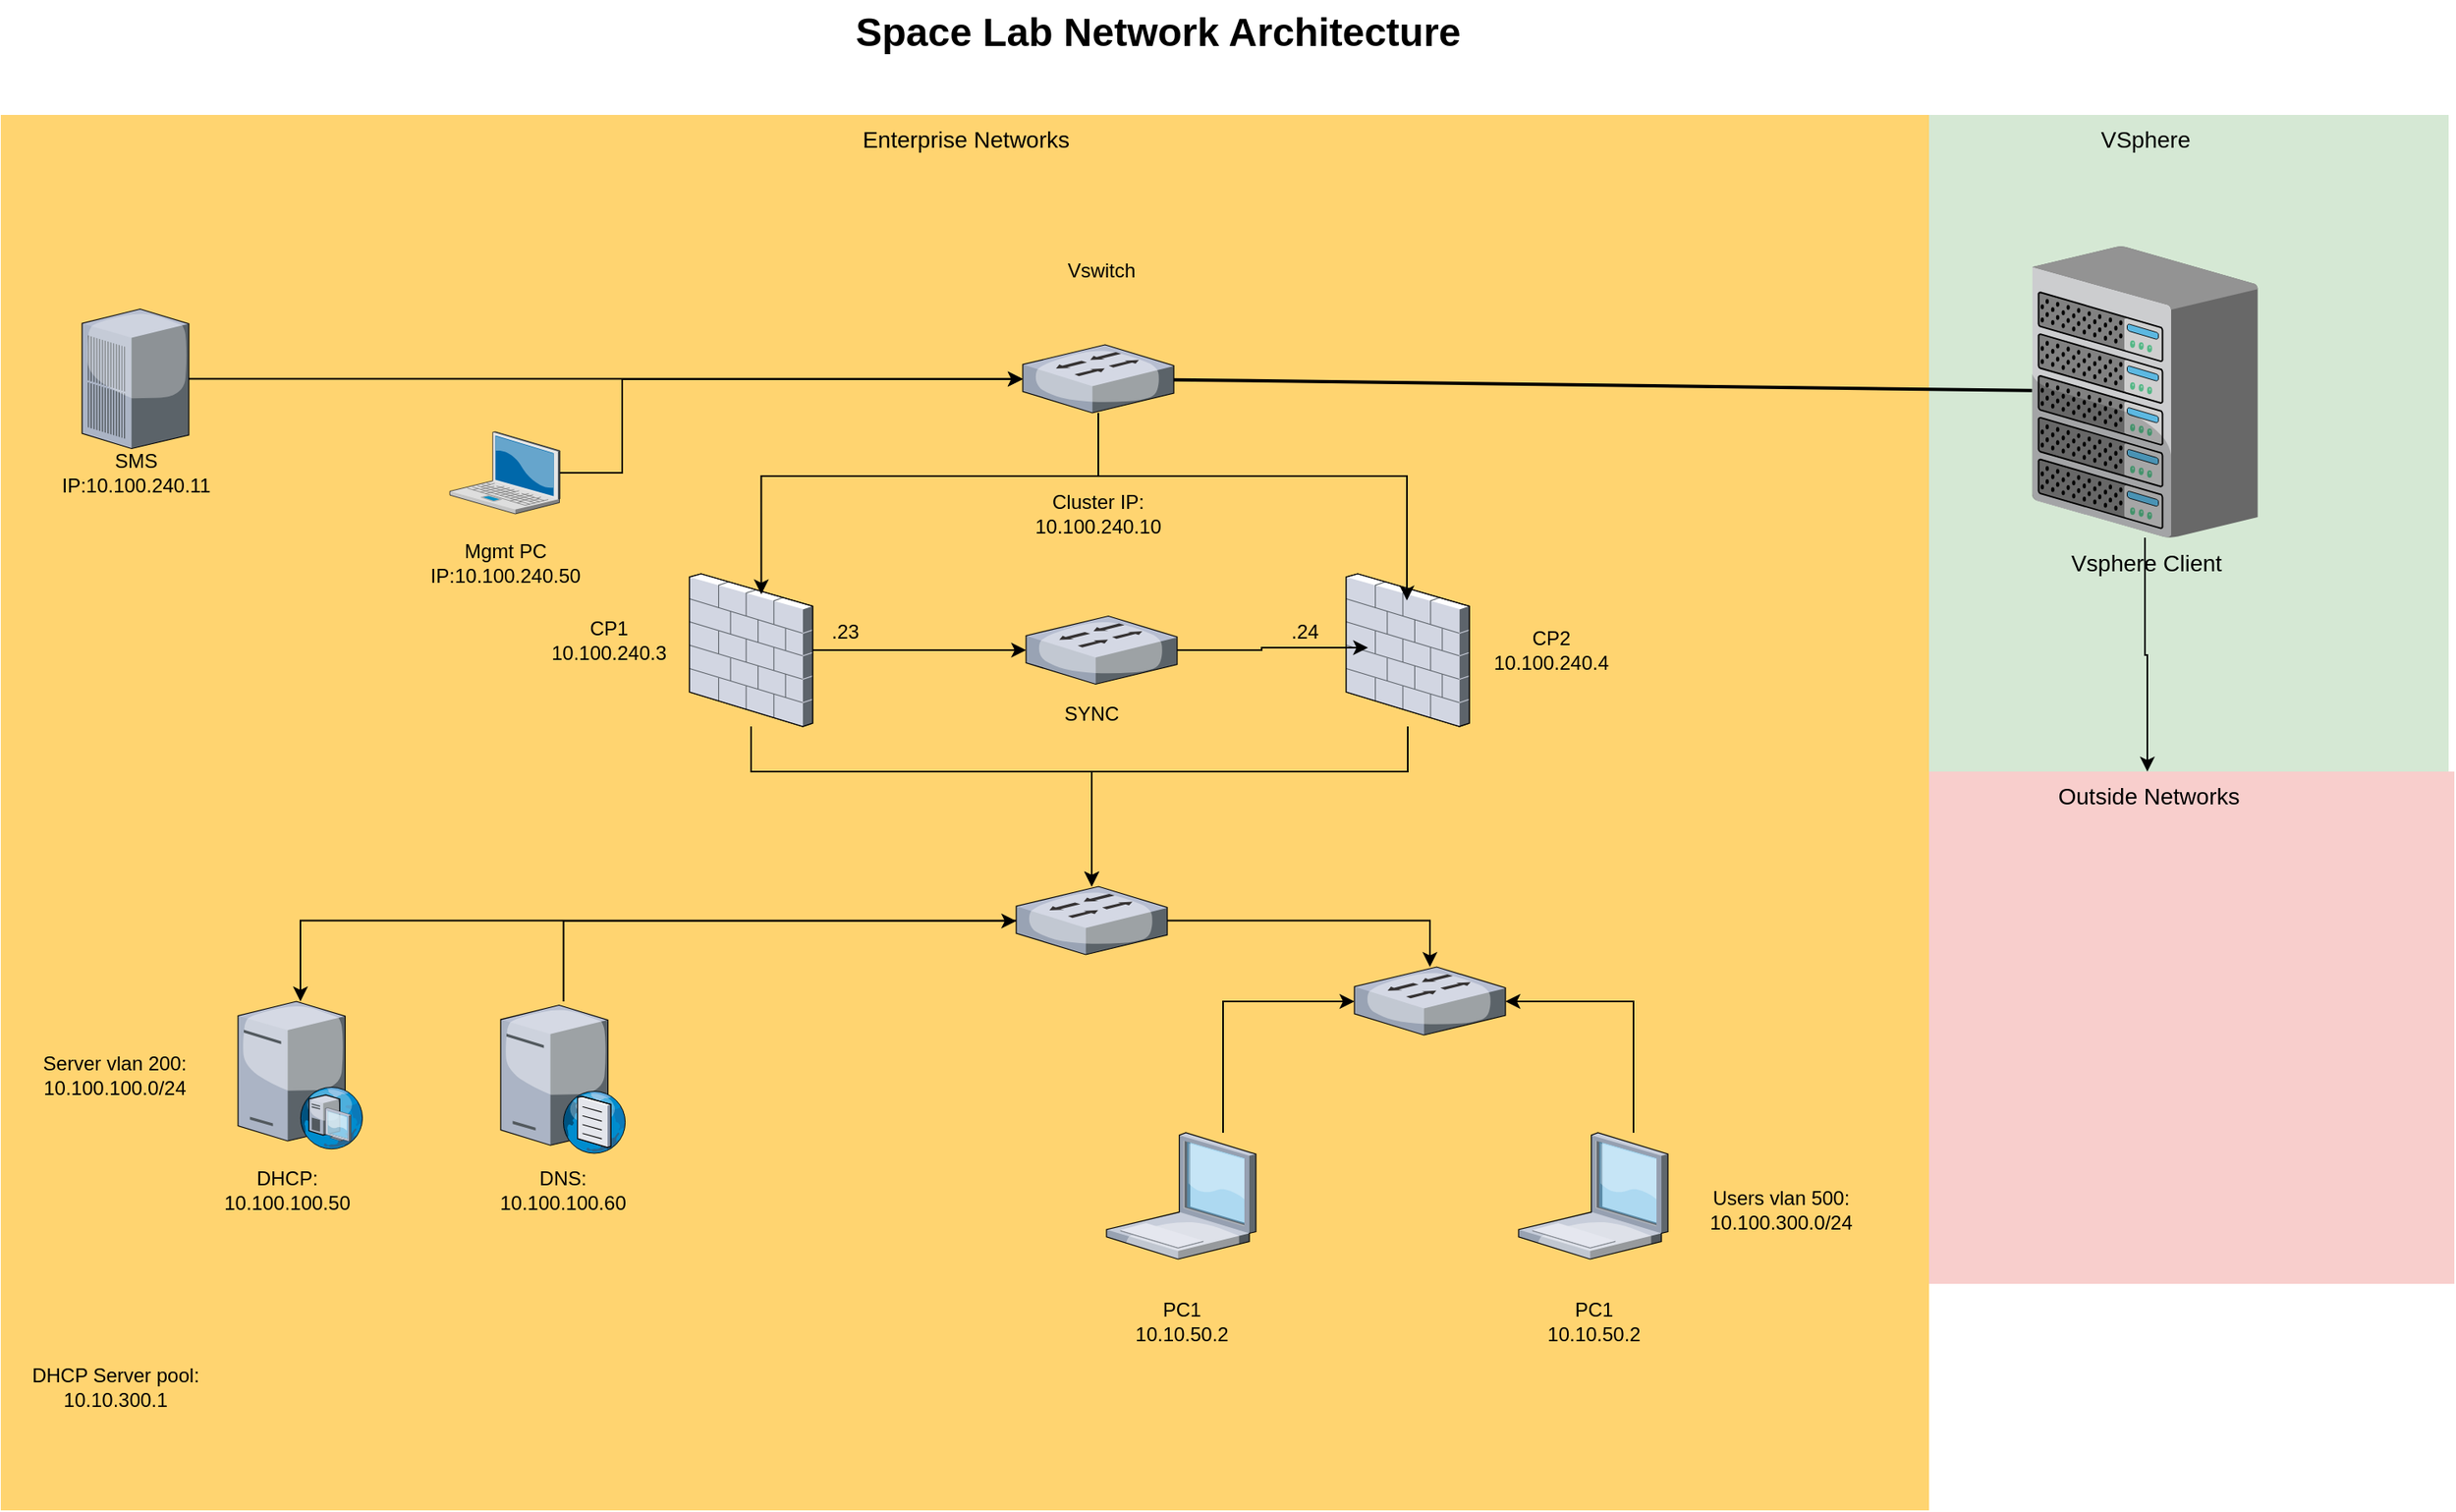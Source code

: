 <mxfile version="27.2.0">
  <diagram name="Page-1" id="e3a06f82-3646-2815-327d-82caf3d4e204">
    <mxGraphModel dx="2264" dy="813" grid="1" gridSize="10" guides="1" tooltips="1" connect="1" arrows="1" fold="1" page="1" pageScale="1.5" pageWidth="1169" pageHeight="826" background="none" math="0" shadow="0">
      <root>
        <mxCell id="0" style=";html=1;" />
        <mxCell id="1" style=";html=1;" parent="0" />
        <mxCell id="6a7d8f32e03d9370-61" value="Outside Networks" style="whiteSpace=wrap;html=1;fillColor=#f8cecc;fontSize=14;strokeColor=none;verticalAlign=top;" parent="1" vertex="1">
          <mxGeometry x="1346.5" y="500" width="373.5" height="312" as="geometry" />
        </mxCell>
        <mxCell id="6a7d8f32e03d9370-60" value="VSphere" style="whiteSpace=wrap;html=1;fillColor=#d5e8d4;fontSize=14;strokeColor=none;verticalAlign=top;" parent="1" vertex="1">
          <mxGeometry x="1346.5" y="100" width="370" height="400" as="geometry" />
        </mxCell>
        <mxCell id="6a7d8f32e03d9370-57" value="Enterprise Networks" style="whiteSpace=wrap;html=1;fillColor=#FFD470;gradientColor=none;fontSize=14;strokeColor=none;verticalAlign=top;" parent="1" vertex="1">
          <mxGeometry x="225.5" y="100" width="1174.5" height="850" as="geometry" />
        </mxCell>
        <mxCell id="6a7d8f32e03d9370-50" style="edgeStyle=none;rounded=0;html=1;startSize=10;endSize=10;jettySize=auto;orthogonalLoop=1;fontSize=14;endArrow=none;endFill=0;strokeWidth=2;" parent="1" source="2k5P8P9Tf0HwRDT1aAcK-7" target="6a7d8f32e03d9370-16" edge="1">
          <mxGeometry relative="1" as="geometry">
            <mxPoint x="1200" y="370" as="sourcePoint" />
          </mxGeometry>
        </mxCell>
        <mxCell id="2k5P8P9Tf0HwRDT1aAcK-2" style="edgeStyle=orthogonalEdgeStyle;rounded=0;orthogonalLoop=1;jettySize=auto;html=1;" edge="1" parent="1" source="6a7d8f32e03d9370-16" target="6a7d8f32e03d9370-61">
          <mxGeometry relative="1" as="geometry">
            <Array as="points">
              <mxPoint x="1531" y="429" />
              <mxPoint x="1533" y="429" />
            </Array>
          </mxGeometry>
        </mxCell>
        <mxCell id="6a7d8f32e03d9370-16" value="&lt;div&gt;Vsphere Client&lt;/div&gt;&lt;div&gt;&lt;br&gt;&lt;/div&gt;" style="verticalLabelPosition=bottom;aspect=fixed;html=1;verticalAlign=top;strokeColor=none;shape=mxgraph.citrix.chassis;fillColor=#66B2FF;gradientColor=#0066CC;fontSize=14;" parent="1" vertex="1">
          <mxGeometry x="1462.75" y="180" width="137.5" height="177.5" as="geometry" />
        </mxCell>
        <mxCell id="nU13eqN6cCJgRVkpO8_u-16" style="edgeStyle=orthogonalEdgeStyle;rounded=0;orthogonalLoop=1;jettySize=auto;html=1;" edge="1" parent="1" source="6a7d8f32e03d9370-19" target="nU13eqN6cCJgRVkpO8_u-14">
          <mxGeometry relative="1" as="geometry">
            <Array as="points">
              <mxPoint x="1082" y="500" />
              <mxPoint x="890" y="500" />
            </Array>
          </mxGeometry>
        </mxCell>
        <mxCell id="6a7d8f32e03d9370-19" value="" style="verticalLabelPosition=bottom;aspect=fixed;html=1;verticalAlign=top;strokeColor=none;shape=mxgraph.citrix.firewall;fillColor=#66B2FF;gradientColor=#0066CC;fontSize=14;" parent="1" vertex="1">
          <mxGeometry x="1045" y="379.5" width="75" height="93" as="geometry" />
        </mxCell>
        <mxCell id="nU13eqN6cCJgRVkpO8_u-15" style="edgeStyle=orthogonalEdgeStyle;rounded=0;orthogonalLoop=1;jettySize=auto;html=1;" edge="1" parent="1" source="6a7d8f32e03d9370-21" target="nU13eqN6cCJgRVkpO8_u-14">
          <mxGeometry relative="1" as="geometry">
            <Array as="points">
              <mxPoint x="770" y="500" />
              <mxPoint x="966" y="500" />
            </Array>
          </mxGeometry>
        </mxCell>
        <mxCell id="nU13eqN6cCJgRVkpO8_u-26" style="edgeStyle=orthogonalEdgeStyle;rounded=0;orthogonalLoop=1;jettySize=auto;html=1;" edge="1" parent="1" source="6a7d8f32e03d9370-21" target="nU13eqN6cCJgRVkpO8_u-25">
          <mxGeometry relative="1" as="geometry" />
        </mxCell>
        <mxCell id="6a7d8f32e03d9370-21" value="" style="verticalLabelPosition=bottom;aspect=fixed;html=1;verticalAlign=top;strokeColor=none;shape=mxgraph.citrix.firewall;fillColor=#66B2FF;gradientColor=#0066CC;fontSize=14;" parent="1" vertex="1">
          <mxGeometry x="645" y="379.5" width="75" height="93" as="geometry" />
        </mxCell>
        <mxCell id="6a7d8f32e03d9370-62" value="&lt;div&gt;Space Lab Network Architecture&lt;/div&gt;" style="text;strokeColor=none;fillColor=none;html=1;fontSize=24;fontStyle=1;verticalAlign=middle;align=center;" parent="1" vertex="1">
          <mxGeometry x="499" y="30" width="861" height="40" as="geometry" />
        </mxCell>
        <mxCell id="2k5P8P9Tf0HwRDT1aAcK-7" value="" style="verticalLabelPosition=bottom;sketch=0;aspect=fixed;html=1;verticalAlign=top;strokeColor=none;align=center;outlineConnect=0;shape=mxgraph.citrix.switch;" vertex="1" parent="1">
          <mxGeometry x="848" y="240" width="92" height="41.5" as="geometry" />
        </mxCell>
        <mxCell id="nU13eqN6cCJgRVkpO8_u-2" style="edgeStyle=orthogonalEdgeStyle;rounded=0;orthogonalLoop=1;jettySize=auto;html=1;" edge="1" parent="1" source="nU13eqN6cCJgRVkpO8_u-1" target="2k5P8P9Tf0HwRDT1aAcK-7">
          <mxGeometry relative="1" as="geometry" />
        </mxCell>
        <mxCell id="nU13eqN6cCJgRVkpO8_u-1" value="" style="verticalLabelPosition=bottom;sketch=0;aspect=fixed;html=1;verticalAlign=top;strokeColor=none;align=center;outlineConnect=0;shape=mxgraph.citrix.pbx_server;" vertex="1" parent="1">
          <mxGeometry x="275" y="218.25" width="65" height="85" as="geometry" />
        </mxCell>
        <mxCell id="nU13eqN6cCJgRVkpO8_u-4" style="edgeStyle=orthogonalEdgeStyle;rounded=0;orthogonalLoop=1;jettySize=auto;html=1;" edge="1" parent="1" source="nU13eqN6cCJgRVkpO8_u-3" target="2k5P8P9Tf0HwRDT1aAcK-7">
          <mxGeometry relative="1" as="geometry">
            <Array as="points">
              <mxPoint x="604" y="261" />
            </Array>
          </mxGeometry>
        </mxCell>
        <mxCell id="nU13eqN6cCJgRVkpO8_u-3" value="" style="verticalLabelPosition=bottom;sketch=0;aspect=fixed;html=1;verticalAlign=top;strokeColor=none;align=center;outlineConnect=0;shape=mxgraph.citrix.laptop_2;" vertex="1" parent="1">
          <mxGeometry x="499" y="293" width="67.05" height="50" as="geometry" />
        </mxCell>
        <mxCell id="nU13eqN6cCJgRVkpO8_u-5" value="&lt;div&gt;CP1&lt;/div&gt;10.100.240.3" style="text;html=1;align=center;verticalAlign=middle;whiteSpace=wrap;rounded=0;" vertex="1" parent="1">
          <mxGeometry x="566.05" y="405.25" width="60" height="30" as="geometry" />
        </mxCell>
        <mxCell id="nU13eqN6cCJgRVkpO8_u-6" value="&lt;div&gt;SMS&lt;/div&gt;&lt;div&gt;IP:10.100.240.11&lt;/div&gt;" style="text;html=1;align=center;verticalAlign=middle;whiteSpace=wrap;rounded=0;" vertex="1" parent="1">
          <mxGeometry x="277.5" y="303.25" width="60" height="30" as="geometry" />
        </mxCell>
        <mxCell id="nU13eqN6cCJgRVkpO8_u-7" value="&lt;div&gt;Mgmt PC&lt;/div&gt;&lt;div&gt;IP:10.100.240.50&lt;/div&gt;" style="text;html=1;align=center;verticalAlign=middle;whiteSpace=wrap;rounded=0;" vertex="1" parent="1">
          <mxGeometry x="502.52" y="357.5" width="60" height="30" as="geometry" />
        </mxCell>
        <mxCell id="nU13eqN6cCJgRVkpO8_u-8" value="&lt;div&gt;CP2&lt;/div&gt;10.100.240.4" style="text;html=1;align=center;verticalAlign=middle;whiteSpace=wrap;rounded=0;" vertex="1" parent="1">
          <mxGeometry x="1140" y="411" width="60" height="30" as="geometry" />
        </mxCell>
        <mxCell id="nU13eqN6cCJgRVkpO8_u-11" style="edgeStyle=orthogonalEdgeStyle;rounded=0;orthogonalLoop=1;jettySize=auto;html=1;entryX=0.583;entryY=0.134;entryDx=0;entryDy=0;entryPerimeter=0;" edge="1" parent="1" source="2k5P8P9Tf0HwRDT1aAcK-7" target="6a7d8f32e03d9370-21">
          <mxGeometry relative="1" as="geometry">
            <Array as="points">
              <mxPoint x="966" y="320" />
              <mxPoint x="769" y="320" />
            </Array>
          </mxGeometry>
        </mxCell>
        <mxCell id="nU13eqN6cCJgRVkpO8_u-12" style="edgeStyle=orthogonalEdgeStyle;rounded=0;orthogonalLoop=1;jettySize=auto;html=1;entryX=0.493;entryY=0.175;entryDx=0;entryDy=0;entryPerimeter=0;" edge="1" parent="1" source="2k5P8P9Tf0HwRDT1aAcK-7" target="6a7d8f32e03d9370-19">
          <mxGeometry relative="1" as="geometry">
            <Array as="points">
              <mxPoint x="966" y="320" />
              <mxPoint x="1147" y="320" />
            </Array>
          </mxGeometry>
        </mxCell>
        <mxCell id="nU13eqN6cCJgRVkpO8_u-13" value="SYNC" style="text;html=1;align=center;verticalAlign=middle;whiteSpace=wrap;rounded=0;" vertex="1" parent="1">
          <mxGeometry x="860" y="450" width="60" height="30" as="geometry" />
        </mxCell>
        <mxCell id="nU13eqN6cCJgRVkpO8_u-32" style="edgeStyle=orthogonalEdgeStyle;rounded=0;orthogonalLoop=1;jettySize=auto;html=1;" edge="1" parent="1" source="nU13eqN6cCJgRVkpO8_u-14" target="nU13eqN6cCJgRVkpO8_u-31">
          <mxGeometry relative="1" as="geometry" />
        </mxCell>
        <mxCell id="nU13eqN6cCJgRVkpO8_u-34" style="edgeStyle=orthogonalEdgeStyle;rounded=0;orthogonalLoop=1;jettySize=auto;html=1;" edge="1" parent="1" source="nU13eqN6cCJgRVkpO8_u-14" target="nU13eqN6cCJgRVkpO8_u-33">
          <mxGeometry relative="1" as="geometry" />
        </mxCell>
        <mxCell id="nU13eqN6cCJgRVkpO8_u-14" value="" style="verticalLabelPosition=bottom;sketch=0;aspect=fixed;html=1;verticalAlign=top;strokeColor=none;align=center;outlineConnect=0;shape=mxgraph.citrix.switch;" vertex="1" parent="1">
          <mxGeometry x="844" y="570" width="92" height="41.5" as="geometry" />
        </mxCell>
        <mxCell id="nU13eqN6cCJgRVkpO8_u-24" value=".23" style="text;html=1;align=center;verticalAlign=middle;whiteSpace=wrap;rounded=0;" vertex="1" parent="1">
          <mxGeometry x="710" y="400" width="60" height="30" as="geometry" />
        </mxCell>
        <mxCell id="nU13eqN6cCJgRVkpO8_u-25" value="" style="verticalLabelPosition=bottom;sketch=0;aspect=fixed;html=1;verticalAlign=top;strokeColor=none;align=center;outlineConnect=0;shape=mxgraph.citrix.switch;" vertex="1" parent="1">
          <mxGeometry x="850" y="405.25" width="92" height="41.5" as="geometry" />
        </mxCell>
        <mxCell id="nU13eqN6cCJgRVkpO8_u-27" style="edgeStyle=orthogonalEdgeStyle;rounded=0;orthogonalLoop=1;jettySize=auto;html=1;entryX=0.177;entryY=0.484;entryDx=0;entryDy=0;entryPerimeter=0;" edge="1" parent="1" source="nU13eqN6cCJgRVkpO8_u-25" target="6a7d8f32e03d9370-19">
          <mxGeometry relative="1" as="geometry" />
        </mxCell>
        <mxCell id="nU13eqN6cCJgRVkpO8_u-28" value=".24" style="text;html=1;align=center;verticalAlign=middle;whiteSpace=wrap;rounded=0;" vertex="1" parent="1">
          <mxGeometry x="990" y="400" width="60" height="30" as="geometry" />
        </mxCell>
        <mxCell id="nU13eqN6cCJgRVkpO8_u-29" value="Vswitch" style="text;html=1;align=center;verticalAlign=middle;whiteSpace=wrap;rounded=0;" vertex="1" parent="1">
          <mxGeometry x="866" y="180" width="60" height="30" as="geometry" />
        </mxCell>
        <mxCell id="nU13eqN6cCJgRVkpO8_u-31" value="" style="verticalLabelPosition=bottom;sketch=0;aspect=fixed;html=1;verticalAlign=top;strokeColor=none;align=center;outlineConnect=0;shape=mxgraph.citrix.switch;" vertex="1" parent="1">
          <mxGeometry x="1050" y="619" width="92" height="41.5" as="geometry" />
        </mxCell>
        <mxCell id="nU13eqN6cCJgRVkpO8_u-33" value="" style="verticalLabelPosition=bottom;sketch=0;aspect=fixed;html=1;verticalAlign=top;strokeColor=none;align=center;outlineConnect=0;shape=mxgraph.citrix.dhcp_server;" vertex="1" parent="1">
          <mxGeometry x="370" y="640" width="76" height="90" as="geometry" />
        </mxCell>
        <mxCell id="nU13eqN6cCJgRVkpO8_u-35" value="DHCP:&lt;br&gt;10.100.100.50" style="text;html=1;align=center;verticalAlign=middle;whiteSpace=wrap;rounded=0;" vertex="1" parent="1">
          <mxGeometry x="370" y="740" width="60" height="30" as="geometry" />
        </mxCell>
        <mxCell id="nU13eqN6cCJgRVkpO8_u-40" style="edgeStyle=orthogonalEdgeStyle;rounded=0;orthogonalLoop=1;jettySize=auto;html=1;" edge="1" parent="1" source="nU13eqN6cCJgRVkpO8_u-38" target="nU13eqN6cCJgRVkpO8_u-31">
          <mxGeometry relative="1" as="geometry">
            <Array as="points">
              <mxPoint x="970" y="640" />
            </Array>
          </mxGeometry>
        </mxCell>
        <mxCell id="nU13eqN6cCJgRVkpO8_u-38" value="" style="verticalLabelPosition=bottom;sketch=0;aspect=fixed;html=1;verticalAlign=top;strokeColor=none;align=center;outlineConnect=0;shape=mxgraph.citrix.laptop_1;" vertex="1" parent="1">
          <mxGeometry x="899" y="720" width="91" height="77" as="geometry" />
        </mxCell>
        <mxCell id="nU13eqN6cCJgRVkpO8_u-41" style="edgeStyle=orthogonalEdgeStyle;rounded=0;orthogonalLoop=1;jettySize=auto;html=1;" edge="1" parent="1" source="nU13eqN6cCJgRVkpO8_u-39" target="nU13eqN6cCJgRVkpO8_u-31">
          <mxGeometry relative="1" as="geometry">
            <Array as="points">
              <mxPoint x="1220" y="640" />
            </Array>
          </mxGeometry>
        </mxCell>
        <mxCell id="nU13eqN6cCJgRVkpO8_u-39" value="" style="verticalLabelPosition=bottom;sketch=0;aspect=fixed;html=1;verticalAlign=top;strokeColor=none;align=center;outlineConnect=0;shape=mxgraph.citrix.laptop_1;" vertex="1" parent="1">
          <mxGeometry x="1150" y="720" width="91" height="77" as="geometry" />
        </mxCell>
        <mxCell id="nU13eqN6cCJgRVkpO8_u-49" style="edgeStyle=orthogonalEdgeStyle;rounded=0;orthogonalLoop=1;jettySize=auto;html=1;" edge="1" parent="1" source="nU13eqN6cCJgRVkpO8_u-44" target="nU13eqN6cCJgRVkpO8_u-14">
          <mxGeometry relative="1" as="geometry">
            <Array as="points">
              <mxPoint x="568" y="591" />
            </Array>
          </mxGeometry>
        </mxCell>
        <mxCell id="nU13eqN6cCJgRVkpO8_u-44" value="" style="verticalLabelPosition=bottom;sketch=0;aspect=fixed;html=1;verticalAlign=top;strokeColor=none;align=center;outlineConnect=0;shape=mxgraph.citrix.dns_server;" vertex="1" parent="1">
          <mxGeometry x="530" y="640" width="76.5" height="92.5" as="geometry" />
        </mxCell>
        <mxCell id="nU13eqN6cCJgRVkpO8_u-46" value="Server vlan 200: 10.100.100.0/24" style="text;html=1;align=center;verticalAlign=middle;whiteSpace=wrap;rounded=0;" vertex="1" parent="1">
          <mxGeometry x="250" y="650" width="90" height="70" as="geometry" />
        </mxCell>
        <mxCell id="nU13eqN6cCJgRVkpO8_u-52" value="&lt;div&gt;DNS:&lt;/div&gt;&lt;div&gt;10.100.100.60&lt;/div&gt;" style="text;html=1;align=center;verticalAlign=middle;whiteSpace=wrap;rounded=0;" vertex="1" parent="1">
          <mxGeometry x="538.25" y="740" width="60" height="30" as="geometry" />
        </mxCell>
        <mxCell id="nU13eqN6cCJgRVkpO8_u-53" value="Users vlan 500: 10.100.300.0/24" style="text;html=1;align=center;verticalAlign=middle;whiteSpace=wrap;rounded=0;" vertex="1" parent="1">
          <mxGeometry x="1280" y="737" width="60" height="60" as="geometry" />
        </mxCell>
        <mxCell id="nU13eqN6cCJgRVkpO8_u-55" value="Cluster IP: 10.100.240.10" style="text;html=1;align=center;verticalAlign=middle;whiteSpace=wrap;rounded=0;" vertex="1" parent="1">
          <mxGeometry x="864" y="327.5" width="60" height="30" as="geometry" />
        </mxCell>
        <mxCell id="nU13eqN6cCJgRVkpO8_u-56" value="&lt;div&gt;PC1&lt;/div&gt;&lt;div&gt;10.10.50.2&lt;/div&gt;" style="text;html=1;align=center;verticalAlign=middle;whiteSpace=wrap;rounded=0;" vertex="1" parent="1">
          <mxGeometry x="914.5" y="820" width="60" height="30" as="geometry" />
        </mxCell>
        <mxCell id="nU13eqN6cCJgRVkpO8_u-59" value="DHCP Server pool: 10.10.300.1" style="text;html=1;align=center;verticalAlign=middle;whiteSpace=wrap;rounded=0;" vertex="1" parent="1">
          <mxGeometry x="227.5" y="860" width="135" height="30" as="geometry" />
        </mxCell>
        <mxCell id="nU13eqN6cCJgRVkpO8_u-64" value="&lt;div&gt;PC1&lt;/div&gt;&lt;div&gt;10.10.50.2&lt;/div&gt;" style="text;html=1;align=center;verticalAlign=middle;whiteSpace=wrap;rounded=0;" vertex="1" parent="1">
          <mxGeometry x="1165.5" y="820" width="60" height="30" as="geometry" />
        </mxCell>
      </root>
    </mxGraphModel>
  </diagram>
</mxfile>
